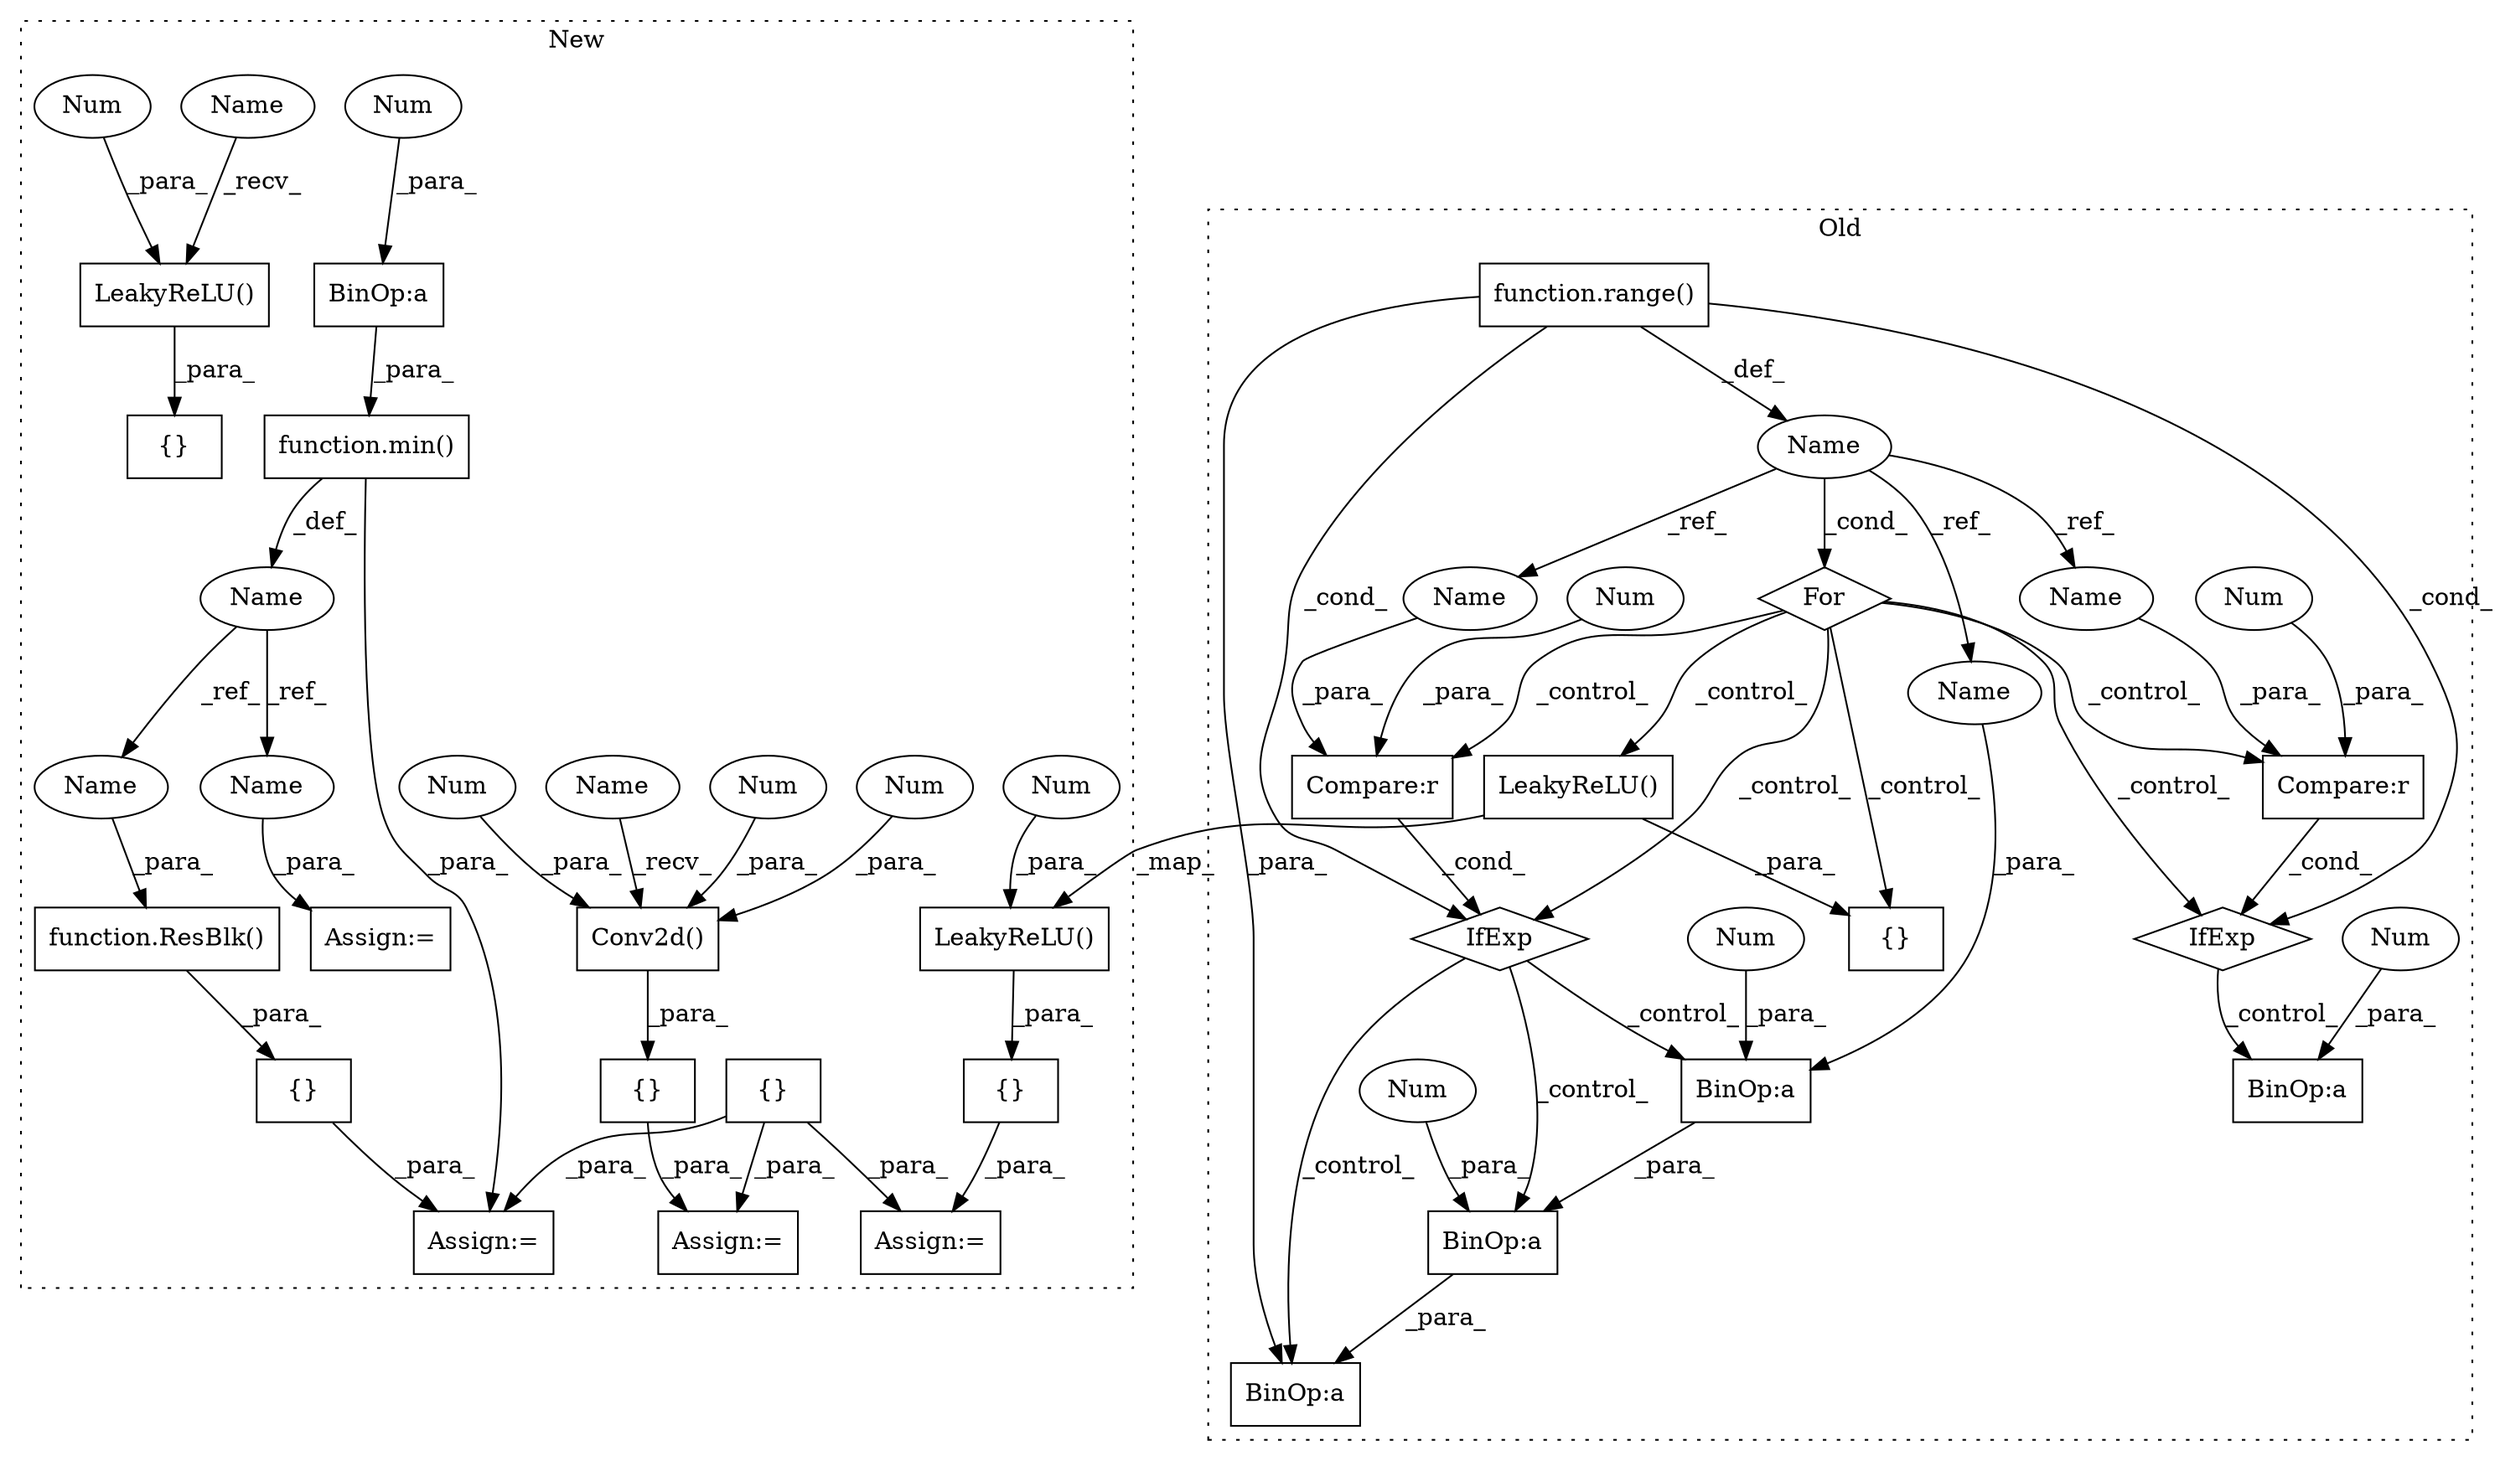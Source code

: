 digraph G {
subgraph cluster0 {
1 [label="{}" a="59" s="6266,6396" l="6,0" shape="box"];
4 [label="function.range()" a="75" s="6025,6071" l="6,1" shape="box"];
6 [label="BinOp:a" a="82" s="6135" l="4" shape="box"];
7 [label="BinOp:a" a="82" s="6141" l="3" shape="box"];
9 [label="BinOp:a" a="82" s="6183" l="3" shape="box"];
10 [label="Num" a="76" s="6134" l="1" shape="ellipse"];
11 [label="BinOp:a" a="82" s="6130" l="3" shape="box"];
12 [label="Num" a="76" s="6182" l="1" shape="ellipse"];
13 [label="Num" a="76" s="6144" l="1" shape="ellipse"];
14 [label="For" a="107" s="6016,6072" l="4,5" shape="diamond"];
15 [label="Compare:r" a="40" s="6201" l="5" shape="box"];
16 [label="Num" a="76" s="6205" l="1" shape="ellipse"];
17 [label="Compare:r" a="40" s="6151" l="5" shape="box"];
18 [label="Num" a="76" s="6155" l="1" shape="ellipse"];
19 [label="IfExp" a="51" s="6147,6156" l="4,6" shape="diamond"];
23 [label="Name" a="87" s="6020" l="1" shape="ellipse"];
24 [label="IfExp" a="51" s="6197,6206" l="4,6" shape="diamond"];
30 [label="LeakyReLU()" a="75" s="6350" l="46" shape="box"];
43 [label="Name" a="87" s="6201" l="1" shape="ellipse"];
44 [label="Name" a="87" s="6151" l="1" shape="ellipse"];
45 [label="Name" a="87" s="6140" l="1" shape="ellipse"];
label = "Old";
style="dotted";
}
subgraph cluster1 {
2 [label="function.min()" a="75" s="4115,4141" l="4,1" shape="box"];
3 [label="BinOp:a" a="82" s="3954" l="2" shape="box"];
5 [label="Num" a="76" s="3953" l="1" shape="ellipse"];
8 [label="{}" a="59" s="4156,4197" l="1,0" shape="box"];
20 [label="function.ResBlk()" a="75" s="4157,4179" l="7,18" shape="box"];
21 [label="Name" a="87" s="4105" l="7" shape="ellipse"];
22 [label="Assign:=" a="68" s="4208" l="3" shape="box"];
25 [label="Assign:=" a="68" s="4152" l="4" shape="box"];
26 [label="{}" a="59" s="3982,3982" l="2,1" shape="box"];
27 [label="Assign:=" a="68" s="4228" l="4" shape="box"];
28 [label="{}" a="59" s="4232,4250" l="1,0" shape="box"];
29 [label="LeakyReLU()" a="75" s="4233,4249" l="13,1" shape="box"];
31 [label="LeakyReLU()" a="75" s="4316,4332" l="13,1" shape="box"];
32 [label="{}" a="59" s="4315,4333" l="1,0" shape="box"];
33 [label="Conv2d()" a="75" s="4265,4300" l="10,1" shape="box"];
34 [label="{}" a="59" s="4264,4301" l="1,0" shape="box"];
35 [label="Num" a="76" s="4329" l="3" shape="ellipse"];
36 [label="Num" a="76" s="4293" l="1" shape="ellipse"];
37 [label="Num" a="76" s="4246" l="3" shape="ellipse"];
38 [label="Num" a="76" s="4299" l="1" shape="ellipse"];
39 [label="Num" a="76" s="4296" l="1" shape="ellipse"];
40 [label="Assign:=" a="68" s="4260" l="4" shape="box"];
41 [label="Name" a="87" s="4211" l="7" shape="ellipse"];
42 [label="Name" a="87" s="4172" l="7" shape="ellipse"];
46 [label="Name" a="87" s="4265" l="2" shape="ellipse"];
47 [label="Name" a="87" s="4316" l="2" shape="ellipse"];
label = "New";
style="dotted";
}
2 -> 21 [label="_def_"];
2 -> 25 [label="_para_"];
3 -> 2 [label="_para_"];
4 -> 11 [label="_para_"];
4 -> 24 [label="_cond_"];
4 -> 23 [label="_def_"];
4 -> 19 [label="_cond_"];
5 -> 3 [label="_para_"];
6 -> 11 [label="_para_"];
7 -> 6 [label="_para_"];
8 -> 25 [label="_para_"];
10 -> 6 [label="_para_"];
12 -> 9 [label="_para_"];
13 -> 7 [label="_para_"];
14 -> 15 [label="_control_"];
14 -> 30 [label="_control_"];
14 -> 1 [label="_control_"];
14 -> 17 [label="_control_"];
14 -> 19 [label="_control_"];
14 -> 24 [label="_control_"];
15 -> 24 [label="_cond_"];
16 -> 15 [label="_para_"];
17 -> 19 [label="_cond_"];
18 -> 17 [label="_para_"];
19 -> 11 [label="_control_"];
19 -> 6 [label="_control_"];
19 -> 7 [label="_control_"];
20 -> 8 [label="_para_"];
21 -> 42 [label="_ref_"];
21 -> 41 [label="_ref_"];
23 -> 14 [label="_cond_"];
23 -> 44 [label="_ref_"];
23 -> 45 [label="_ref_"];
23 -> 43 [label="_ref_"];
24 -> 9 [label="_control_"];
26 -> 40 [label="_para_"];
26 -> 27 [label="_para_"];
26 -> 25 [label="_para_"];
28 -> 27 [label="_para_"];
29 -> 28 [label="_para_"];
30 -> 29 [label="_map_"];
30 -> 1 [label="_para_"];
31 -> 32 [label="_para_"];
33 -> 34 [label="_para_"];
34 -> 40 [label="_para_"];
35 -> 31 [label="_para_"];
36 -> 33 [label="_para_"];
37 -> 29 [label="_para_"];
38 -> 33 [label="_para_"];
39 -> 33 [label="_para_"];
41 -> 22 [label="_para_"];
42 -> 20 [label="_para_"];
43 -> 15 [label="_para_"];
44 -> 17 [label="_para_"];
45 -> 7 [label="_para_"];
46 -> 33 [label="_recv_"];
47 -> 31 [label="_recv_"];
}